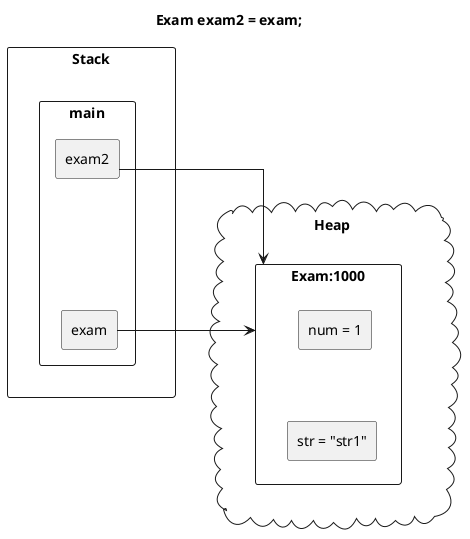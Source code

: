 @startuml
skinparam linetype ortho

title Exam exam2 = exam;

rectangle "Stack" {
	rectangle "main" {
		rectangle "exam"
		rectangle "exam2"
	}

	exam -[hidden]u- exam2
}

cloud "Heap" {
	rectangle "Exam:1000" as Exam1000 {
		rectangle "num = 1" as num1000
		rectangle "str = "str1"" as str1000
		num1000 -[hidden]d- str1000
	}
}

Stack -[hidden]right-Heap

exam -right-> Exam1000
exam2 -right-> Exam1000

@enduml